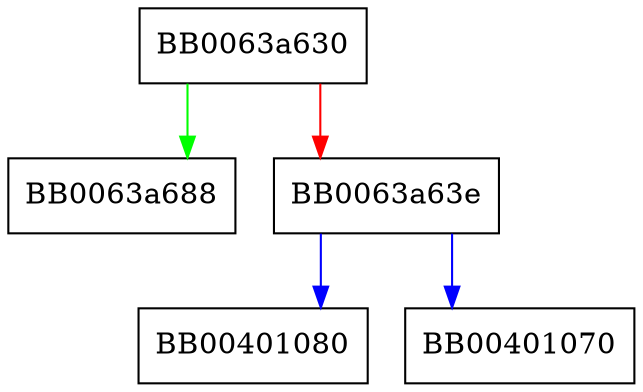 digraph RSA_padding_add_PKCS1_type_1 {
  node [shape="box"];
  graph [splines=ortho];
  BB0063a630 -> BB0063a688 [color="green"];
  BB0063a630 -> BB0063a63e [color="red"];
  BB0063a63e -> BB00401080 [color="blue"];
  BB0063a63e -> BB00401070 [color="blue"];
}